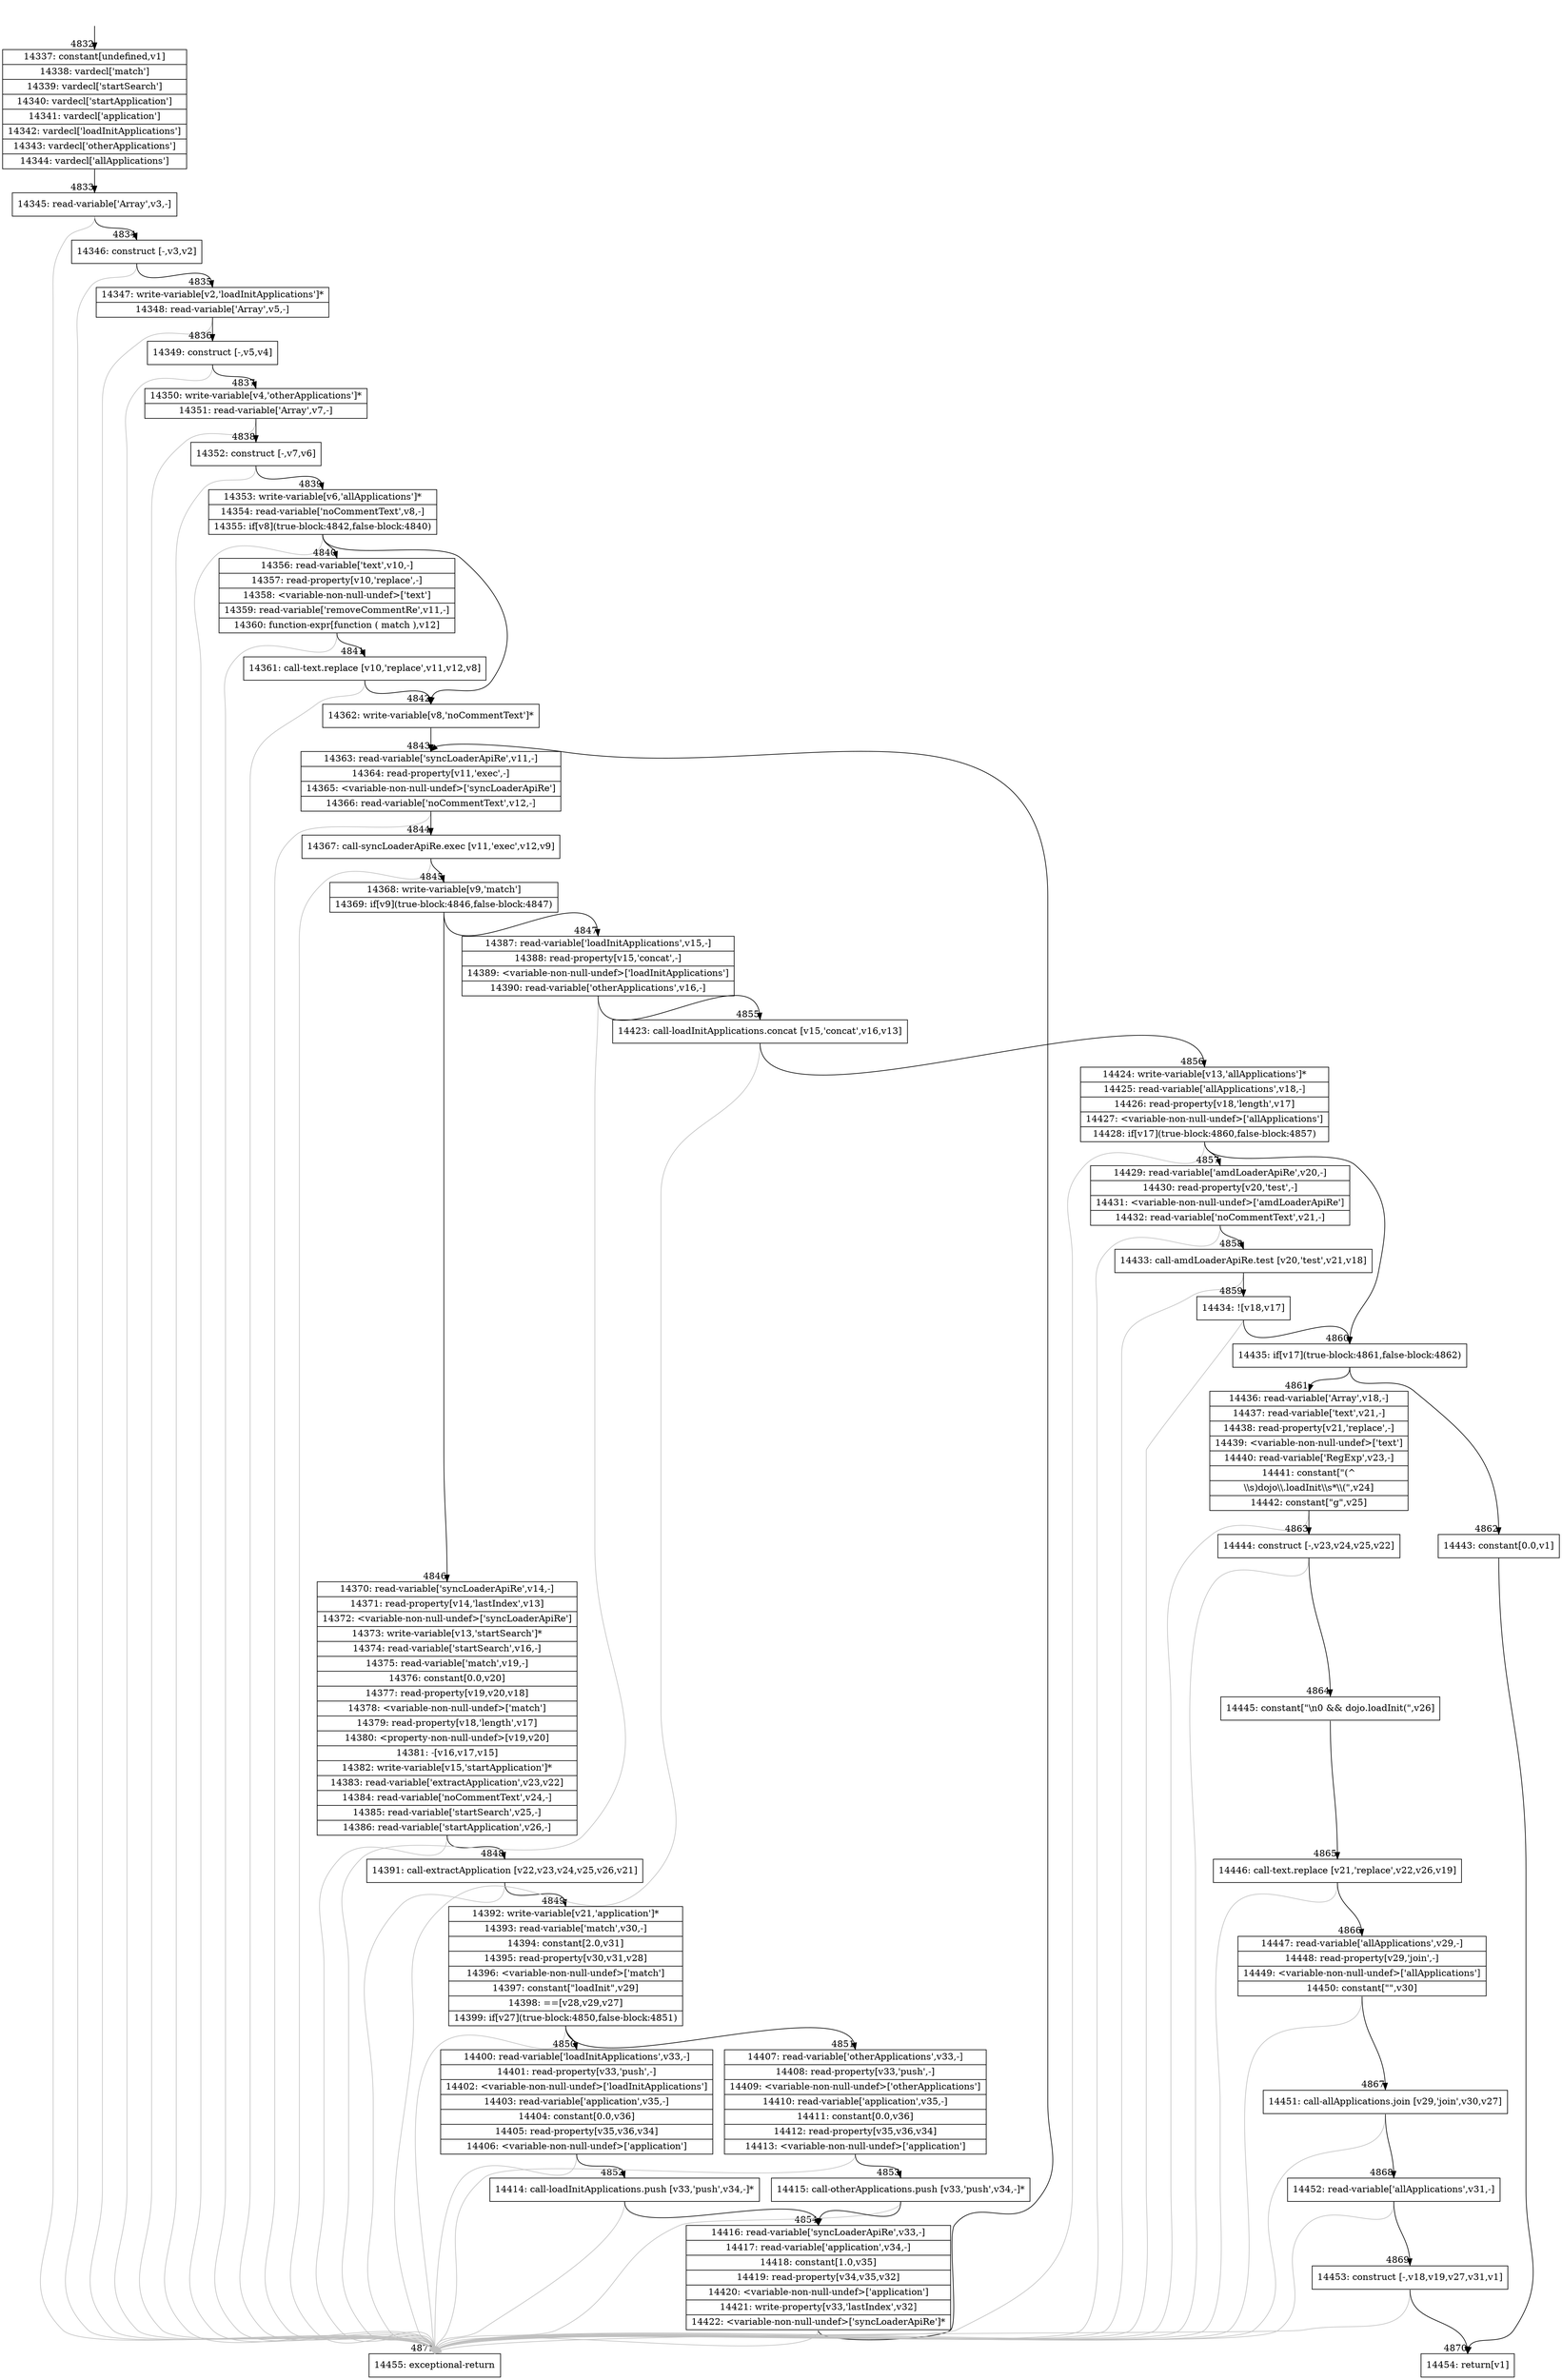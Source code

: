 digraph {
rankdir="TD"
BB_entry348[shape=none,label=""];
BB_entry348 -> BB4832 [tailport=s, headport=n, headlabel="    4832"]
BB4832 [shape=record label="{14337: constant[undefined,v1]|14338: vardecl['match']|14339: vardecl['startSearch']|14340: vardecl['startApplication']|14341: vardecl['application']|14342: vardecl['loadInitApplications']|14343: vardecl['otherApplications']|14344: vardecl['allApplications']}" ] 
BB4832 -> BB4833 [tailport=s, headport=n, headlabel="      4833"]
BB4833 [shape=record label="{14345: read-variable['Array',v3,-]}" ] 
BB4833 -> BB4834 [tailport=s, headport=n, headlabel="      4834"]
BB4833 -> BB4871 [tailport=s, headport=n, color=gray, headlabel="      4871"]
BB4834 [shape=record label="{14346: construct [-,v3,v2]}" ] 
BB4834 -> BB4835 [tailport=s, headport=n, headlabel="      4835"]
BB4834 -> BB4871 [tailport=s, headport=n, color=gray]
BB4835 [shape=record label="{14347: write-variable[v2,'loadInitApplications']*|14348: read-variable['Array',v5,-]}" ] 
BB4835 -> BB4836 [tailport=s, headport=n, headlabel="      4836"]
BB4835 -> BB4871 [tailport=s, headport=n, color=gray]
BB4836 [shape=record label="{14349: construct [-,v5,v4]}" ] 
BB4836 -> BB4837 [tailport=s, headport=n, headlabel="      4837"]
BB4836 -> BB4871 [tailport=s, headport=n, color=gray]
BB4837 [shape=record label="{14350: write-variable[v4,'otherApplications']*|14351: read-variable['Array',v7,-]}" ] 
BB4837 -> BB4838 [tailport=s, headport=n, headlabel="      4838"]
BB4837 -> BB4871 [tailport=s, headport=n, color=gray]
BB4838 [shape=record label="{14352: construct [-,v7,v6]}" ] 
BB4838 -> BB4839 [tailport=s, headport=n, headlabel="      4839"]
BB4838 -> BB4871 [tailport=s, headport=n, color=gray]
BB4839 [shape=record label="{14353: write-variable[v6,'allApplications']*|14354: read-variable['noCommentText',v8,-]|14355: if[v8](true-block:4842,false-block:4840)}" ] 
BB4839 -> BB4842 [tailport=s, headport=n, headlabel="      4842"]
BB4839 -> BB4840 [tailport=s, headport=n, headlabel="      4840"]
BB4839 -> BB4871 [tailport=s, headport=n, color=gray]
BB4840 [shape=record label="{14356: read-variable['text',v10,-]|14357: read-property[v10,'replace',-]|14358: \<variable-non-null-undef\>['text']|14359: read-variable['removeCommentRe',v11,-]|14360: function-expr[function ( match ),v12]}" ] 
BB4840 -> BB4841 [tailport=s, headport=n, headlabel="      4841"]
BB4840 -> BB4871 [tailport=s, headport=n, color=gray]
BB4841 [shape=record label="{14361: call-text.replace [v10,'replace',v11,v12,v8]}" ] 
BB4841 -> BB4842 [tailport=s, headport=n]
BB4841 -> BB4871 [tailport=s, headport=n, color=gray]
BB4842 [shape=record label="{14362: write-variable[v8,'noCommentText']*}" ] 
BB4842 -> BB4843 [tailport=s, headport=n, headlabel="      4843"]
BB4843 [shape=record label="{14363: read-variable['syncLoaderApiRe',v11,-]|14364: read-property[v11,'exec',-]|14365: \<variable-non-null-undef\>['syncLoaderApiRe']|14366: read-variable['noCommentText',v12,-]}" ] 
BB4843 -> BB4844 [tailport=s, headport=n, headlabel="      4844"]
BB4843 -> BB4871 [tailport=s, headport=n, color=gray]
BB4844 [shape=record label="{14367: call-syncLoaderApiRe.exec [v11,'exec',v12,v9]}" ] 
BB4844 -> BB4845 [tailport=s, headport=n, headlabel="      4845"]
BB4844 -> BB4871 [tailport=s, headport=n, color=gray]
BB4845 [shape=record label="{14368: write-variable[v9,'match']|14369: if[v9](true-block:4846,false-block:4847)}" ] 
BB4845 -> BB4846 [tailport=s, headport=n, headlabel="      4846"]
BB4845 -> BB4847 [tailport=s, headport=n, headlabel="      4847"]
BB4846 [shape=record label="{14370: read-variable['syncLoaderApiRe',v14,-]|14371: read-property[v14,'lastIndex',v13]|14372: \<variable-non-null-undef\>['syncLoaderApiRe']|14373: write-variable[v13,'startSearch']*|14374: read-variable['startSearch',v16,-]|14375: read-variable['match',v19,-]|14376: constant[0.0,v20]|14377: read-property[v19,v20,v18]|14378: \<variable-non-null-undef\>['match']|14379: read-property[v18,'length',v17]|14380: \<property-non-null-undef\>[v19,v20]|14381: -[v16,v17,v15]|14382: write-variable[v15,'startApplication']*|14383: read-variable['extractApplication',v23,v22]|14384: read-variable['noCommentText',v24,-]|14385: read-variable['startSearch',v25,-]|14386: read-variable['startApplication',v26,-]}" ] 
BB4846 -> BB4848 [tailport=s, headport=n, headlabel="      4848"]
BB4846 -> BB4871 [tailport=s, headport=n, color=gray]
BB4847 [shape=record label="{14387: read-variable['loadInitApplications',v15,-]|14388: read-property[v15,'concat',-]|14389: \<variable-non-null-undef\>['loadInitApplications']|14390: read-variable['otherApplications',v16,-]}" ] 
BB4847 -> BB4855 [tailport=s, headport=n, headlabel="      4855"]
BB4847 -> BB4871 [tailport=s, headport=n, color=gray]
BB4848 [shape=record label="{14391: call-extractApplication [v22,v23,v24,v25,v26,v21]}" ] 
BB4848 -> BB4849 [tailport=s, headport=n, headlabel="      4849"]
BB4848 -> BB4871 [tailport=s, headport=n, color=gray]
BB4849 [shape=record label="{14392: write-variable[v21,'application']*|14393: read-variable['match',v30,-]|14394: constant[2.0,v31]|14395: read-property[v30,v31,v28]|14396: \<variable-non-null-undef\>['match']|14397: constant[\"loadInit\",v29]|14398: ==[v28,v29,v27]|14399: if[v27](true-block:4850,false-block:4851)}" ] 
BB4849 -> BB4850 [tailport=s, headport=n, headlabel="      4850"]
BB4849 -> BB4851 [tailport=s, headport=n, headlabel="      4851"]
BB4849 -> BB4871 [tailport=s, headport=n, color=gray]
BB4850 [shape=record label="{14400: read-variable['loadInitApplications',v33,-]|14401: read-property[v33,'push',-]|14402: \<variable-non-null-undef\>['loadInitApplications']|14403: read-variable['application',v35,-]|14404: constant[0.0,v36]|14405: read-property[v35,v36,v34]|14406: \<variable-non-null-undef\>['application']}" ] 
BB4850 -> BB4852 [tailport=s, headport=n, headlabel="      4852"]
BB4850 -> BB4871 [tailport=s, headport=n, color=gray]
BB4851 [shape=record label="{14407: read-variable['otherApplications',v33,-]|14408: read-property[v33,'push',-]|14409: \<variable-non-null-undef\>['otherApplications']|14410: read-variable['application',v35,-]|14411: constant[0.0,v36]|14412: read-property[v35,v36,v34]|14413: \<variable-non-null-undef\>['application']}" ] 
BB4851 -> BB4853 [tailport=s, headport=n, headlabel="      4853"]
BB4851 -> BB4871 [tailport=s, headport=n, color=gray]
BB4852 [shape=record label="{14414: call-loadInitApplications.push [v33,'push',v34,-]*}" ] 
BB4852 -> BB4854 [tailport=s, headport=n, headlabel="      4854"]
BB4852 -> BB4871 [tailport=s, headport=n, color=gray]
BB4853 [shape=record label="{14415: call-otherApplications.push [v33,'push',v34,-]*}" ] 
BB4853 -> BB4854 [tailport=s, headport=n]
BB4853 -> BB4871 [tailport=s, headport=n, color=gray]
BB4854 [shape=record label="{14416: read-variable['syncLoaderApiRe',v33,-]|14417: read-variable['application',v34,-]|14418: constant[1.0,v35]|14419: read-property[v34,v35,v32]|14420: \<variable-non-null-undef\>['application']|14421: write-property[v33,'lastIndex',v32]|14422: \<variable-non-null-undef\>['syncLoaderApiRe']*}" ] 
BB4854 -> BB4843 [tailport=s, headport=n]
BB4854 -> BB4871 [tailport=s, headport=n, color=gray]
BB4855 [shape=record label="{14423: call-loadInitApplications.concat [v15,'concat',v16,v13]}" ] 
BB4855 -> BB4856 [tailport=s, headport=n, headlabel="      4856"]
BB4855 -> BB4871 [tailport=s, headport=n, color=gray]
BB4856 [shape=record label="{14424: write-variable[v13,'allApplications']*|14425: read-variable['allApplications',v18,-]|14426: read-property[v18,'length',v17]|14427: \<variable-non-null-undef\>['allApplications']|14428: if[v17](true-block:4860,false-block:4857)}" ] 
BB4856 -> BB4860 [tailport=s, headport=n, headlabel="      4860"]
BB4856 -> BB4857 [tailport=s, headport=n, headlabel="      4857"]
BB4856 -> BB4871 [tailport=s, headport=n, color=gray]
BB4857 [shape=record label="{14429: read-variable['amdLoaderApiRe',v20,-]|14430: read-property[v20,'test',-]|14431: \<variable-non-null-undef\>['amdLoaderApiRe']|14432: read-variable['noCommentText',v21,-]}" ] 
BB4857 -> BB4858 [tailport=s, headport=n, headlabel="      4858"]
BB4857 -> BB4871 [tailport=s, headport=n, color=gray]
BB4858 [shape=record label="{14433: call-amdLoaderApiRe.test [v20,'test',v21,v18]}" ] 
BB4858 -> BB4859 [tailport=s, headport=n, headlabel="      4859"]
BB4858 -> BB4871 [tailport=s, headport=n, color=gray]
BB4859 [shape=record label="{14434: ![v18,v17]}" ] 
BB4859 -> BB4860 [tailport=s, headport=n]
BB4859 -> BB4871 [tailport=s, headport=n, color=gray]
BB4860 [shape=record label="{14435: if[v17](true-block:4861,false-block:4862)}" ] 
BB4860 -> BB4861 [tailport=s, headport=n, headlabel="      4861"]
BB4860 -> BB4862 [tailport=s, headport=n, headlabel="      4862"]
BB4861 [shape=record label="{14436: read-variable['Array',v18,-]|14437: read-variable['text',v21,-]|14438: read-property[v21,'replace',-]|14439: \<variable-non-null-undef\>['text']|14440: read-variable['RegExp',v23,-]|14441: constant[\"(^|\\\\s)dojo\\\\.loadInit\\\\s*\\\\(\",v24]|14442: constant[\"g\",v25]}" ] 
BB4861 -> BB4863 [tailport=s, headport=n, headlabel="      4863"]
BB4861 -> BB4871 [tailport=s, headport=n, color=gray]
BB4862 [shape=record label="{14443: constant[0.0,v1]}" ] 
BB4862 -> BB4870 [tailport=s, headport=n, headlabel="      4870"]
BB4863 [shape=record label="{14444: construct [-,v23,v24,v25,v22]}" ] 
BB4863 -> BB4864 [tailport=s, headport=n, headlabel="      4864"]
BB4863 -> BB4871 [tailport=s, headport=n, color=gray]
BB4864 [shape=record label="{14445: constant[\"\\n0 && dojo.loadInit(\",v26]}" ] 
BB4864 -> BB4865 [tailport=s, headport=n, headlabel="      4865"]
BB4865 [shape=record label="{14446: call-text.replace [v21,'replace',v22,v26,v19]}" ] 
BB4865 -> BB4866 [tailport=s, headport=n, headlabel="      4866"]
BB4865 -> BB4871 [tailport=s, headport=n, color=gray]
BB4866 [shape=record label="{14447: read-variable['allApplications',v29,-]|14448: read-property[v29,'join',-]|14449: \<variable-non-null-undef\>['allApplications']|14450: constant[\"\",v30]}" ] 
BB4866 -> BB4867 [tailport=s, headport=n, headlabel="      4867"]
BB4866 -> BB4871 [tailport=s, headport=n, color=gray]
BB4867 [shape=record label="{14451: call-allApplications.join [v29,'join',v30,v27]}" ] 
BB4867 -> BB4868 [tailport=s, headport=n, headlabel="      4868"]
BB4867 -> BB4871 [tailport=s, headport=n, color=gray]
BB4868 [shape=record label="{14452: read-variable['allApplications',v31,-]}" ] 
BB4868 -> BB4869 [tailport=s, headport=n, headlabel="      4869"]
BB4868 -> BB4871 [tailport=s, headport=n, color=gray]
BB4869 [shape=record label="{14453: construct [-,v18,v19,v27,v31,v1]}" ] 
BB4869 -> BB4870 [tailport=s, headport=n]
BB4869 -> BB4871 [tailport=s, headport=n, color=gray]
BB4870 [shape=record label="{14454: return[v1]}" ] 
BB4871 [shape=record label="{14455: exceptional-return}" ] 
//#$~ 6629
}
